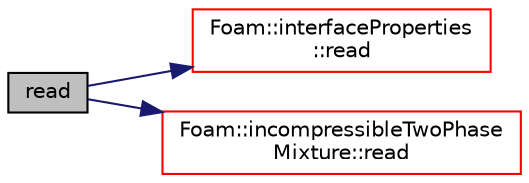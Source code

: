 digraph "read"
{
  bgcolor="transparent";
  edge [fontname="Helvetica",fontsize="10",labelfontname="Helvetica",labelfontsize="10"];
  node [fontname="Helvetica",fontsize="10",shape=record];
  rankdir="LR";
  Node1 [label="read",height=0.2,width=0.4,color="black", fillcolor="grey75", style="filled", fontcolor="black"];
  Node1 -> Node2 [color="midnightblue",fontsize="10",style="solid",fontname="Helvetica"];
  Node2 [label="Foam::interfaceProperties\l::read",height=0.2,width=0.4,color="red",URL="$a01163.html#af816873151ddb0126e98bb2f914d8ed5",tooltip="Read transportProperties dictionary. "];
  Node1 -> Node3 [color="midnightblue",fontsize="10",style="solid",fontname="Helvetica"];
  Node3 [label="Foam::incompressibleTwoPhase\lMixture::read",height=0.2,width=0.4,color="red",URL="$a01065.html#af816873151ddb0126e98bb2f914d8ed5",tooltip="Read base transportProperties dictionary. "];
}
